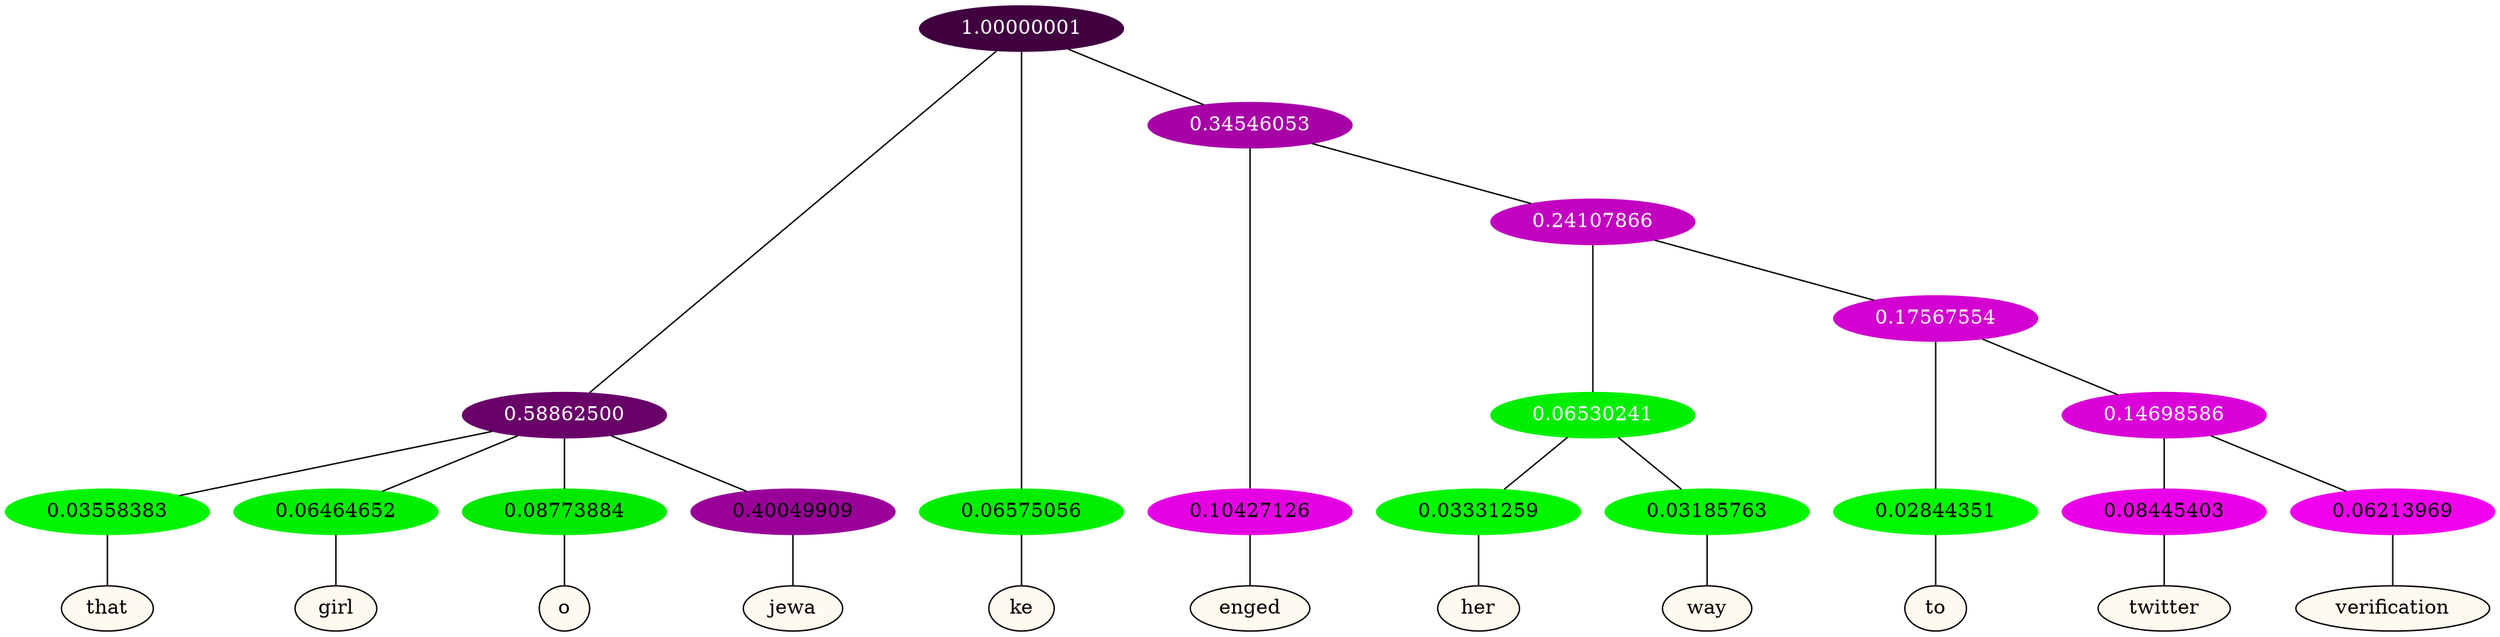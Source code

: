 graph {
	node [format=png height=0.15 nodesep=0.001 ordering=out overlap=prism overlap_scaling=0.01 ranksep=0.001 ratio=0.2 style=filled width=0.15]
	{
		rank=same
		a_w_4 [label=that color=black fillcolor=floralwhite style="filled,solid"]
		a_w_5 [label=girl color=black fillcolor=floralwhite style="filled,solid"]
		a_w_6 [label=o color=black fillcolor=floralwhite style="filled,solid"]
		a_w_7 [label=jewa color=black fillcolor=floralwhite style="filled,solid"]
		a_w_2 [label=ke color=black fillcolor=floralwhite style="filled,solid"]
		a_w_8 [label=enged color=black fillcolor=floralwhite style="filled,solid"]
		a_w_12 [label=her color=black fillcolor=floralwhite style="filled,solid"]
		a_w_13 [label=way color=black fillcolor=floralwhite style="filled,solid"]
		a_w_14 [label=to color=black fillcolor=floralwhite style="filled,solid"]
		a_w_16 [label=twitter color=black fillcolor=floralwhite style="filled,solid"]
		a_w_17 [label=verification color=black fillcolor=floralwhite style="filled,solid"]
	}
	a_n_4 -- a_w_4
	a_n_5 -- a_w_5
	a_n_6 -- a_w_6
	a_n_7 -- a_w_7
	a_n_2 -- a_w_2
	a_n_8 -- a_w_8
	a_n_12 -- a_w_12
	a_n_13 -- a_w_13
	a_n_14 -- a_w_14
	a_n_16 -- a_w_16
	a_n_17 -- a_w_17
	{
		rank=same
		a_n_4 [label=0.03558383 color="0.334 1.000 0.964" fontcolor=black]
		a_n_5 [label=0.06464652 color="0.334 1.000 0.935" fontcolor=black]
		a_n_6 [label=0.08773884 color="0.334 1.000 0.912" fontcolor=black]
		a_n_7 [label=0.40049909 color="0.835 1.000 0.600" fontcolor=black]
		a_n_2 [label=0.06575056 color="0.334 1.000 0.934" fontcolor=black]
		a_n_8 [label=0.10427126 color="0.835 1.000 0.896" fontcolor=black]
		a_n_12 [label=0.03331259 color="0.334 1.000 0.967" fontcolor=black]
		a_n_13 [label=0.03185763 color="0.334 1.000 0.968" fontcolor=black]
		a_n_14 [label=0.02844351 color="0.334 1.000 0.972" fontcolor=black]
		a_n_16 [label=0.08445403 color="0.835 1.000 0.916" fontcolor=black]
		a_n_17 [label=0.06213969 color="0.835 1.000 0.938" fontcolor=black]
	}
	a_n_0 [label=1.00000001 color="0.835 1.000 0.250" fontcolor=grey99]
	a_n_1 [label=0.58862500 color="0.835 1.000 0.411" fontcolor=grey99]
	a_n_0 -- a_n_1
	a_n_0 -- a_n_2
	a_n_3 [label=0.34546053 color="0.835 1.000 0.655" fontcolor=grey99]
	a_n_0 -- a_n_3
	a_n_1 -- a_n_4
	a_n_1 -- a_n_5
	a_n_1 -- a_n_6
	a_n_1 -- a_n_7
	a_n_3 -- a_n_8
	a_n_9 [label=0.24107866 color="0.835 1.000 0.759" fontcolor=grey99]
	a_n_3 -- a_n_9
	a_n_10 [label=0.06530241 color="0.334 1.000 0.935" fontcolor=grey99]
	a_n_9 -- a_n_10
	a_n_11 [label=0.17567554 color="0.835 1.000 0.824" fontcolor=grey99]
	a_n_9 -- a_n_11
	a_n_10 -- a_n_12
	a_n_10 -- a_n_13
	a_n_11 -- a_n_14
	a_n_15 [label=0.14698586 color="0.835 1.000 0.853" fontcolor=grey99]
	a_n_11 -- a_n_15
	a_n_15 -- a_n_16
	a_n_15 -- a_n_17
}
